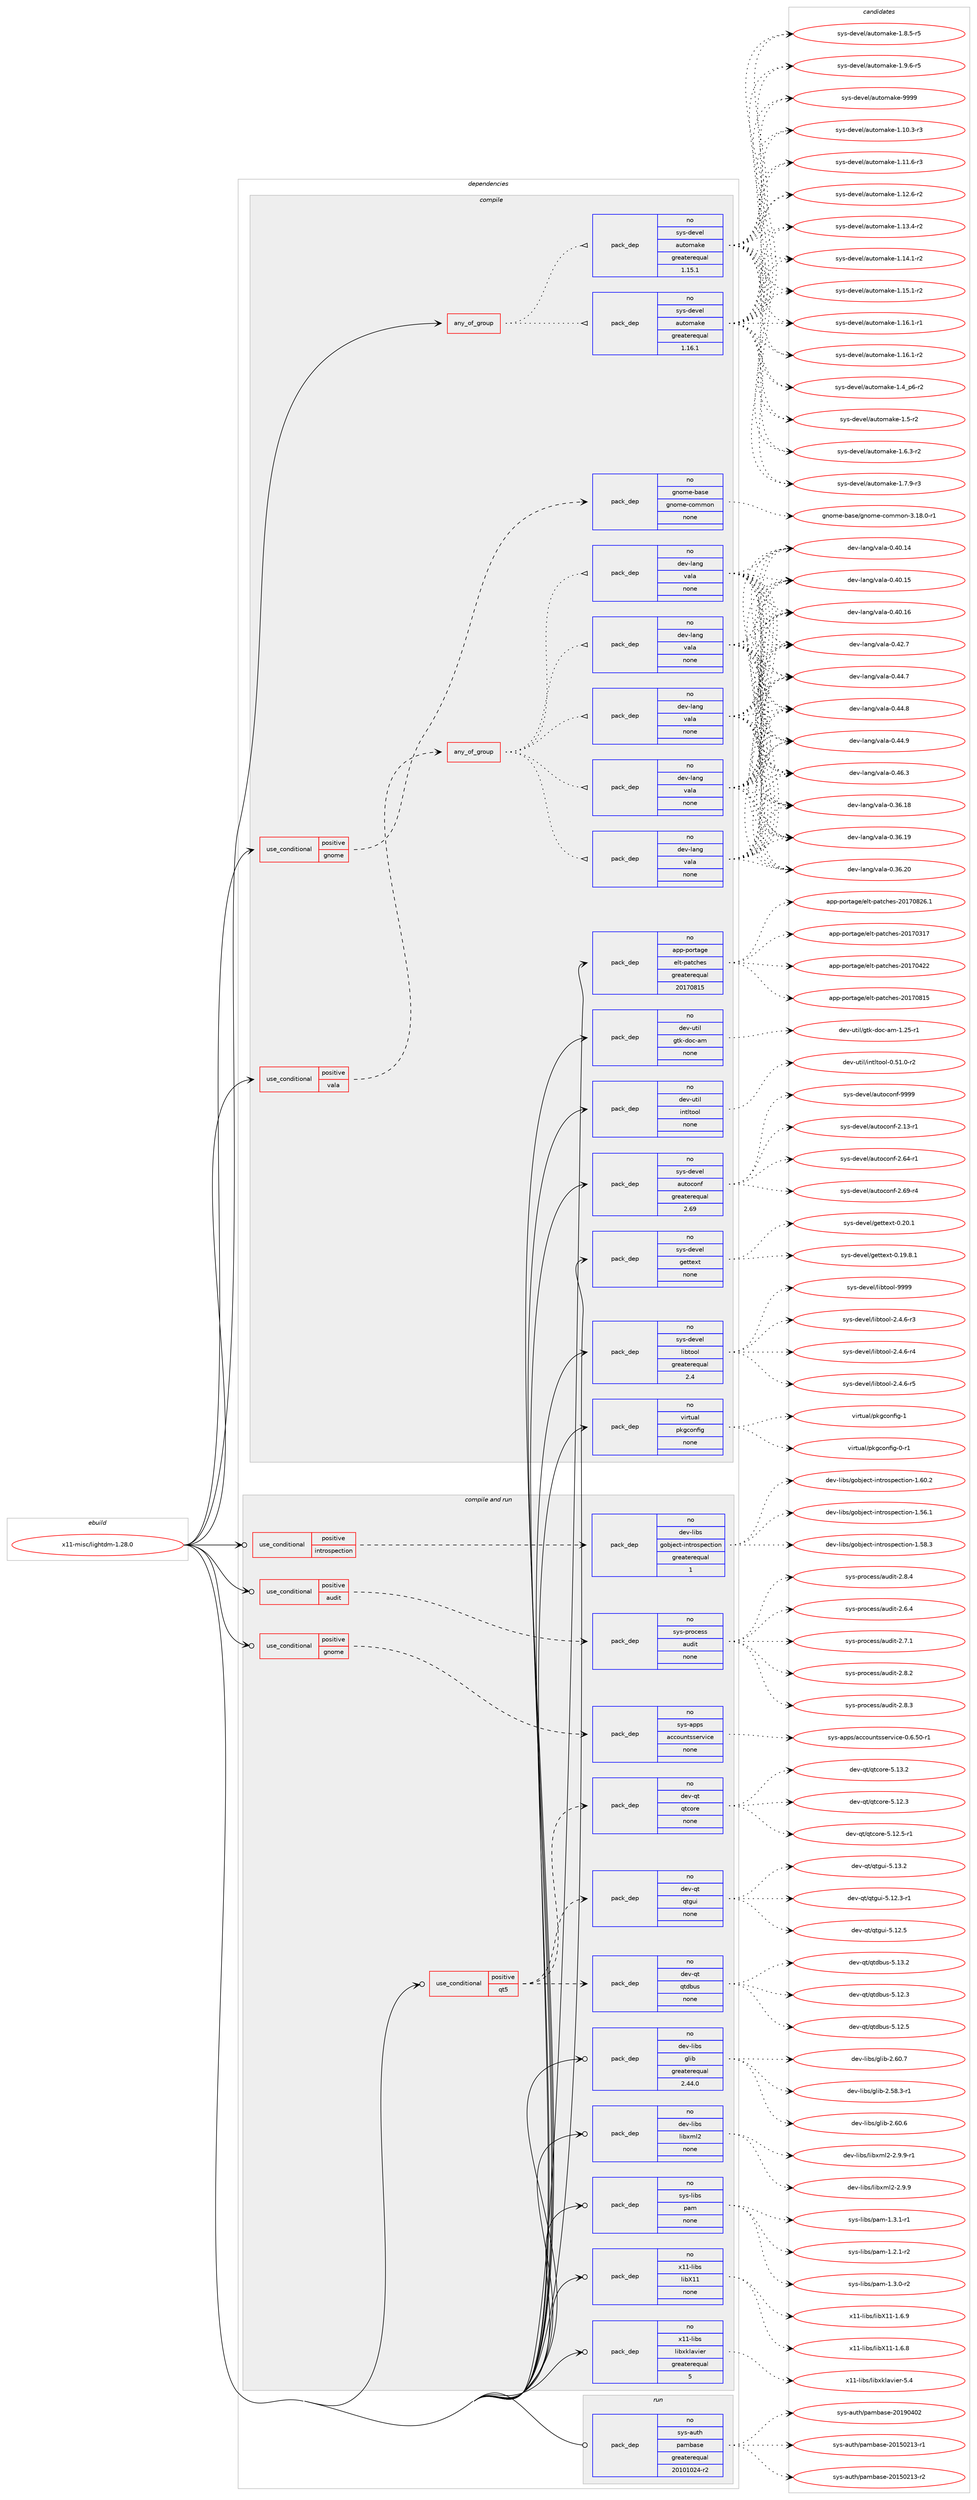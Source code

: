 digraph prolog {

# *************
# Graph options
# *************

newrank=true;
concentrate=true;
compound=true;
graph [rankdir=LR,fontname=Helvetica,fontsize=10,ranksep=1.5];#, ranksep=2.5, nodesep=0.2];
edge  [arrowhead=vee];
node  [fontname=Helvetica,fontsize=10];

# **********
# The ebuild
# **********

subgraph cluster_leftcol {
color=gray;
rank=same;
label=<<i>ebuild</i>>;
id [label="x11-misc/lightdm-1.28.0", color=red, width=4, href="../x11-misc/lightdm-1.28.0.svg"];
}

# ****************
# The dependencies
# ****************

subgraph cluster_midcol {
color=gray;
label=<<i>dependencies</i>>;
subgraph cluster_compile {
fillcolor="#eeeeee";
style=filled;
label=<<i>compile</i>>;
subgraph any16075 {
dependency919334 [label=<<TABLE BORDER="0" CELLBORDER="1" CELLSPACING="0" CELLPADDING="4"><TR><TD CELLPADDING="10">any_of_group</TD></TR></TABLE>>, shape=none, color=red];subgraph pack682876 {
dependency919335 [label=<<TABLE BORDER="0" CELLBORDER="1" CELLSPACING="0" CELLPADDING="4" WIDTH="220"><TR><TD ROWSPAN="6" CELLPADDING="30">pack_dep</TD></TR><TR><TD WIDTH="110">no</TD></TR><TR><TD>sys-devel</TD></TR><TR><TD>automake</TD></TR><TR><TD>greaterequal</TD></TR><TR><TD>1.16.1</TD></TR></TABLE>>, shape=none, color=blue];
}
dependency919334:e -> dependency919335:w [weight=20,style="dotted",arrowhead="oinv"];
subgraph pack682877 {
dependency919336 [label=<<TABLE BORDER="0" CELLBORDER="1" CELLSPACING="0" CELLPADDING="4" WIDTH="220"><TR><TD ROWSPAN="6" CELLPADDING="30">pack_dep</TD></TR><TR><TD WIDTH="110">no</TD></TR><TR><TD>sys-devel</TD></TR><TR><TD>automake</TD></TR><TR><TD>greaterequal</TD></TR><TR><TD>1.15.1</TD></TR></TABLE>>, shape=none, color=blue];
}
dependency919334:e -> dependency919336:w [weight=20,style="dotted",arrowhead="oinv"];
}
id:e -> dependency919334:w [weight=20,style="solid",arrowhead="vee"];
subgraph cond219792 {
dependency919337 [label=<<TABLE BORDER="0" CELLBORDER="1" CELLSPACING="0" CELLPADDING="4"><TR><TD ROWSPAN="3" CELLPADDING="10">use_conditional</TD></TR><TR><TD>positive</TD></TR><TR><TD>gnome</TD></TR></TABLE>>, shape=none, color=red];
subgraph pack682878 {
dependency919338 [label=<<TABLE BORDER="0" CELLBORDER="1" CELLSPACING="0" CELLPADDING="4" WIDTH="220"><TR><TD ROWSPAN="6" CELLPADDING="30">pack_dep</TD></TR><TR><TD WIDTH="110">no</TD></TR><TR><TD>gnome-base</TD></TR><TR><TD>gnome-common</TD></TR><TR><TD>none</TD></TR><TR><TD></TD></TR></TABLE>>, shape=none, color=blue];
}
dependency919337:e -> dependency919338:w [weight=20,style="dashed",arrowhead="vee"];
}
id:e -> dependency919337:w [weight=20,style="solid",arrowhead="vee"];
subgraph cond219793 {
dependency919339 [label=<<TABLE BORDER="0" CELLBORDER="1" CELLSPACING="0" CELLPADDING="4"><TR><TD ROWSPAN="3" CELLPADDING="10">use_conditional</TD></TR><TR><TD>positive</TD></TR><TR><TD>vala</TD></TR></TABLE>>, shape=none, color=red];
subgraph any16076 {
dependency919340 [label=<<TABLE BORDER="0" CELLBORDER="1" CELLSPACING="0" CELLPADDING="4"><TR><TD CELLPADDING="10">any_of_group</TD></TR></TABLE>>, shape=none, color=red];subgraph pack682879 {
dependency919341 [label=<<TABLE BORDER="0" CELLBORDER="1" CELLSPACING="0" CELLPADDING="4" WIDTH="220"><TR><TD ROWSPAN="6" CELLPADDING="30">pack_dep</TD></TR><TR><TD WIDTH="110">no</TD></TR><TR><TD>dev-lang</TD></TR><TR><TD>vala</TD></TR><TR><TD>none</TD></TR><TR><TD></TD></TR></TABLE>>, shape=none, color=blue];
}
dependency919340:e -> dependency919341:w [weight=20,style="dotted",arrowhead="oinv"];
subgraph pack682880 {
dependency919342 [label=<<TABLE BORDER="0" CELLBORDER="1" CELLSPACING="0" CELLPADDING="4" WIDTH="220"><TR><TD ROWSPAN="6" CELLPADDING="30">pack_dep</TD></TR><TR><TD WIDTH="110">no</TD></TR><TR><TD>dev-lang</TD></TR><TR><TD>vala</TD></TR><TR><TD>none</TD></TR><TR><TD></TD></TR></TABLE>>, shape=none, color=blue];
}
dependency919340:e -> dependency919342:w [weight=20,style="dotted",arrowhead="oinv"];
subgraph pack682881 {
dependency919343 [label=<<TABLE BORDER="0" CELLBORDER="1" CELLSPACING="0" CELLPADDING="4" WIDTH="220"><TR><TD ROWSPAN="6" CELLPADDING="30">pack_dep</TD></TR><TR><TD WIDTH="110">no</TD></TR><TR><TD>dev-lang</TD></TR><TR><TD>vala</TD></TR><TR><TD>none</TD></TR><TR><TD></TD></TR></TABLE>>, shape=none, color=blue];
}
dependency919340:e -> dependency919343:w [weight=20,style="dotted",arrowhead="oinv"];
subgraph pack682882 {
dependency919344 [label=<<TABLE BORDER="0" CELLBORDER="1" CELLSPACING="0" CELLPADDING="4" WIDTH="220"><TR><TD ROWSPAN="6" CELLPADDING="30">pack_dep</TD></TR><TR><TD WIDTH="110">no</TD></TR><TR><TD>dev-lang</TD></TR><TR><TD>vala</TD></TR><TR><TD>none</TD></TR><TR><TD></TD></TR></TABLE>>, shape=none, color=blue];
}
dependency919340:e -> dependency919344:w [weight=20,style="dotted",arrowhead="oinv"];
subgraph pack682883 {
dependency919345 [label=<<TABLE BORDER="0" CELLBORDER="1" CELLSPACING="0" CELLPADDING="4" WIDTH="220"><TR><TD ROWSPAN="6" CELLPADDING="30">pack_dep</TD></TR><TR><TD WIDTH="110">no</TD></TR><TR><TD>dev-lang</TD></TR><TR><TD>vala</TD></TR><TR><TD>none</TD></TR><TR><TD></TD></TR></TABLE>>, shape=none, color=blue];
}
dependency919340:e -> dependency919345:w [weight=20,style="dotted",arrowhead="oinv"];
}
dependency919339:e -> dependency919340:w [weight=20,style="dashed",arrowhead="vee"];
}
id:e -> dependency919339:w [weight=20,style="solid",arrowhead="vee"];
subgraph pack682884 {
dependency919346 [label=<<TABLE BORDER="0" CELLBORDER="1" CELLSPACING="0" CELLPADDING="4" WIDTH="220"><TR><TD ROWSPAN="6" CELLPADDING="30">pack_dep</TD></TR><TR><TD WIDTH="110">no</TD></TR><TR><TD>app-portage</TD></TR><TR><TD>elt-patches</TD></TR><TR><TD>greaterequal</TD></TR><TR><TD>20170815</TD></TR></TABLE>>, shape=none, color=blue];
}
id:e -> dependency919346:w [weight=20,style="solid",arrowhead="vee"];
subgraph pack682885 {
dependency919347 [label=<<TABLE BORDER="0" CELLBORDER="1" CELLSPACING="0" CELLPADDING="4" WIDTH="220"><TR><TD ROWSPAN="6" CELLPADDING="30">pack_dep</TD></TR><TR><TD WIDTH="110">no</TD></TR><TR><TD>dev-util</TD></TR><TR><TD>gtk-doc-am</TD></TR><TR><TD>none</TD></TR><TR><TD></TD></TR></TABLE>>, shape=none, color=blue];
}
id:e -> dependency919347:w [weight=20,style="solid",arrowhead="vee"];
subgraph pack682886 {
dependency919348 [label=<<TABLE BORDER="0" CELLBORDER="1" CELLSPACING="0" CELLPADDING="4" WIDTH="220"><TR><TD ROWSPAN="6" CELLPADDING="30">pack_dep</TD></TR><TR><TD WIDTH="110">no</TD></TR><TR><TD>dev-util</TD></TR><TR><TD>intltool</TD></TR><TR><TD>none</TD></TR><TR><TD></TD></TR></TABLE>>, shape=none, color=blue];
}
id:e -> dependency919348:w [weight=20,style="solid",arrowhead="vee"];
subgraph pack682887 {
dependency919349 [label=<<TABLE BORDER="0" CELLBORDER="1" CELLSPACING="0" CELLPADDING="4" WIDTH="220"><TR><TD ROWSPAN="6" CELLPADDING="30">pack_dep</TD></TR><TR><TD WIDTH="110">no</TD></TR><TR><TD>sys-devel</TD></TR><TR><TD>autoconf</TD></TR><TR><TD>greaterequal</TD></TR><TR><TD>2.69</TD></TR></TABLE>>, shape=none, color=blue];
}
id:e -> dependency919349:w [weight=20,style="solid",arrowhead="vee"];
subgraph pack682888 {
dependency919350 [label=<<TABLE BORDER="0" CELLBORDER="1" CELLSPACING="0" CELLPADDING="4" WIDTH="220"><TR><TD ROWSPAN="6" CELLPADDING="30">pack_dep</TD></TR><TR><TD WIDTH="110">no</TD></TR><TR><TD>sys-devel</TD></TR><TR><TD>gettext</TD></TR><TR><TD>none</TD></TR><TR><TD></TD></TR></TABLE>>, shape=none, color=blue];
}
id:e -> dependency919350:w [weight=20,style="solid",arrowhead="vee"];
subgraph pack682889 {
dependency919351 [label=<<TABLE BORDER="0" CELLBORDER="1" CELLSPACING="0" CELLPADDING="4" WIDTH="220"><TR><TD ROWSPAN="6" CELLPADDING="30">pack_dep</TD></TR><TR><TD WIDTH="110">no</TD></TR><TR><TD>sys-devel</TD></TR><TR><TD>libtool</TD></TR><TR><TD>greaterequal</TD></TR><TR><TD>2.4</TD></TR></TABLE>>, shape=none, color=blue];
}
id:e -> dependency919351:w [weight=20,style="solid",arrowhead="vee"];
subgraph pack682890 {
dependency919352 [label=<<TABLE BORDER="0" CELLBORDER="1" CELLSPACING="0" CELLPADDING="4" WIDTH="220"><TR><TD ROWSPAN="6" CELLPADDING="30">pack_dep</TD></TR><TR><TD WIDTH="110">no</TD></TR><TR><TD>virtual</TD></TR><TR><TD>pkgconfig</TD></TR><TR><TD>none</TD></TR><TR><TD></TD></TR></TABLE>>, shape=none, color=blue];
}
id:e -> dependency919352:w [weight=20,style="solid",arrowhead="vee"];
}
subgraph cluster_compileandrun {
fillcolor="#eeeeee";
style=filled;
label=<<i>compile and run</i>>;
subgraph cond219794 {
dependency919353 [label=<<TABLE BORDER="0" CELLBORDER="1" CELLSPACING="0" CELLPADDING="4"><TR><TD ROWSPAN="3" CELLPADDING="10">use_conditional</TD></TR><TR><TD>positive</TD></TR><TR><TD>audit</TD></TR></TABLE>>, shape=none, color=red];
subgraph pack682891 {
dependency919354 [label=<<TABLE BORDER="0" CELLBORDER="1" CELLSPACING="0" CELLPADDING="4" WIDTH="220"><TR><TD ROWSPAN="6" CELLPADDING="30">pack_dep</TD></TR><TR><TD WIDTH="110">no</TD></TR><TR><TD>sys-process</TD></TR><TR><TD>audit</TD></TR><TR><TD>none</TD></TR><TR><TD></TD></TR></TABLE>>, shape=none, color=blue];
}
dependency919353:e -> dependency919354:w [weight=20,style="dashed",arrowhead="vee"];
}
id:e -> dependency919353:w [weight=20,style="solid",arrowhead="odotvee"];
subgraph cond219795 {
dependency919355 [label=<<TABLE BORDER="0" CELLBORDER="1" CELLSPACING="0" CELLPADDING="4"><TR><TD ROWSPAN="3" CELLPADDING="10">use_conditional</TD></TR><TR><TD>positive</TD></TR><TR><TD>gnome</TD></TR></TABLE>>, shape=none, color=red];
subgraph pack682892 {
dependency919356 [label=<<TABLE BORDER="0" CELLBORDER="1" CELLSPACING="0" CELLPADDING="4" WIDTH="220"><TR><TD ROWSPAN="6" CELLPADDING="30">pack_dep</TD></TR><TR><TD WIDTH="110">no</TD></TR><TR><TD>sys-apps</TD></TR><TR><TD>accountsservice</TD></TR><TR><TD>none</TD></TR><TR><TD></TD></TR></TABLE>>, shape=none, color=blue];
}
dependency919355:e -> dependency919356:w [weight=20,style="dashed",arrowhead="vee"];
}
id:e -> dependency919355:w [weight=20,style="solid",arrowhead="odotvee"];
subgraph cond219796 {
dependency919357 [label=<<TABLE BORDER="0" CELLBORDER="1" CELLSPACING="0" CELLPADDING="4"><TR><TD ROWSPAN="3" CELLPADDING="10">use_conditional</TD></TR><TR><TD>positive</TD></TR><TR><TD>introspection</TD></TR></TABLE>>, shape=none, color=red];
subgraph pack682893 {
dependency919358 [label=<<TABLE BORDER="0" CELLBORDER="1" CELLSPACING="0" CELLPADDING="4" WIDTH="220"><TR><TD ROWSPAN="6" CELLPADDING="30">pack_dep</TD></TR><TR><TD WIDTH="110">no</TD></TR><TR><TD>dev-libs</TD></TR><TR><TD>gobject-introspection</TD></TR><TR><TD>greaterequal</TD></TR><TR><TD>1</TD></TR></TABLE>>, shape=none, color=blue];
}
dependency919357:e -> dependency919358:w [weight=20,style="dashed",arrowhead="vee"];
}
id:e -> dependency919357:w [weight=20,style="solid",arrowhead="odotvee"];
subgraph cond219797 {
dependency919359 [label=<<TABLE BORDER="0" CELLBORDER="1" CELLSPACING="0" CELLPADDING="4"><TR><TD ROWSPAN="3" CELLPADDING="10">use_conditional</TD></TR><TR><TD>positive</TD></TR><TR><TD>qt5</TD></TR></TABLE>>, shape=none, color=red];
subgraph pack682894 {
dependency919360 [label=<<TABLE BORDER="0" CELLBORDER="1" CELLSPACING="0" CELLPADDING="4" WIDTH="220"><TR><TD ROWSPAN="6" CELLPADDING="30">pack_dep</TD></TR><TR><TD WIDTH="110">no</TD></TR><TR><TD>dev-qt</TD></TR><TR><TD>qtcore</TD></TR><TR><TD>none</TD></TR><TR><TD></TD></TR></TABLE>>, shape=none, color=blue];
}
dependency919359:e -> dependency919360:w [weight=20,style="dashed",arrowhead="vee"];
subgraph pack682895 {
dependency919361 [label=<<TABLE BORDER="0" CELLBORDER="1" CELLSPACING="0" CELLPADDING="4" WIDTH="220"><TR><TD ROWSPAN="6" CELLPADDING="30">pack_dep</TD></TR><TR><TD WIDTH="110">no</TD></TR><TR><TD>dev-qt</TD></TR><TR><TD>qtdbus</TD></TR><TR><TD>none</TD></TR><TR><TD></TD></TR></TABLE>>, shape=none, color=blue];
}
dependency919359:e -> dependency919361:w [weight=20,style="dashed",arrowhead="vee"];
subgraph pack682896 {
dependency919362 [label=<<TABLE BORDER="0" CELLBORDER="1" CELLSPACING="0" CELLPADDING="4" WIDTH="220"><TR><TD ROWSPAN="6" CELLPADDING="30">pack_dep</TD></TR><TR><TD WIDTH="110">no</TD></TR><TR><TD>dev-qt</TD></TR><TR><TD>qtgui</TD></TR><TR><TD>none</TD></TR><TR><TD></TD></TR></TABLE>>, shape=none, color=blue];
}
dependency919359:e -> dependency919362:w [weight=20,style="dashed",arrowhead="vee"];
}
id:e -> dependency919359:w [weight=20,style="solid",arrowhead="odotvee"];
subgraph pack682897 {
dependency919363 [label=<<TABLE BORDER="0" CELLBORDER="1" CELLSPACING="0" CELLPADDING="4" WIDTH="220"><TR><TD ROWSPAN="6" CELLPADDING="30">pack_dep</TD></TR><TR><TD WIDTH="110">no</TD></TR><TR><TD>dev-libs</TD></TR><TR><TD>glib</TD></TR><TR><TD>greaterequal</TD></TR><TR><TD>2.44.0</TD></TR></TABLE>>, shape=none, color=blue];
}
id:e -> dependency919363:w [weight=20,style="solid",arrowhead="odotvee"];
subgraph pack682898 {
dependency919364 [label=<<TABLE BORDER="0" CELLBORDER="1" CELLSPACING="0" CELLPADDING="4" WIDTH="220"><TR><TD ROWSPAN="6" CELLPADDING="30">pack_dep</TD></TR><TR><TD WIDTH="110">no</TD></TR><TR><TD>dev-libs</TD></TR><TR><TD>libxml2</TD></TR><TR><TD>none</TD></TR><TR><TD></TD></TR></TABLE>>, shape=none, color=blue];
}
id:e -> dependency919364:w [weight=20,style="solid",arrowhead="odotvee"];
subgraph pack682899 {
dependency919365 [label=<<TABLE BORDER="0" CELLBORDER="1" CELLSPACING="0" CELLPADDING="4" WIDTH="220"><TR><TD ROWSPAN="6" CELLPADDING="30">pack_dep</TD></TR><TR><TD WIDTH="110">no</TD></TR><TR><TD>sys-libs</TD></TR><TR><TD>pam</TD></TR><TR><TD>none</TD></TR><TR><TD></TD></TR></TABLE>>, shape=none, color=blue];
}
id:e -> dependency919365:w [weight=20,style="solid",arrowhead="odotvee"];
subgraph pack682900 {
dependency919366 [label=<<TABLE BORDER="0" CELLBORDER="1" CELLSPACING="0" CELLPADDING="4" WIDTH="220"><TR><TD ROWSPAN="6" CELLPADDING="30">pack_dep</TD></TR><TR><TD WIDTH="110">no</TD></TR><TR><TD>x11-libs</TD></TR><TR><TD>libX11</TD></TR><TR><TD>none</TD></TR><TR><TD></TD></TR></TABLE>>, shape=none, color=blue];
}
id:e -> dependency919366:w [weight=20,style="solid",arrowhead="odotvee"];
subgraph pack682901 {
dependency919367 [label=<<TABLE BORDER="0" CELLBORDER="1" CELLSPACING="0" CELLPADDING="4" WIDTH="220"><TR><TD ROWSPAN="6" CELLPADDING="30">pack_dep</TD></TR><TR><TD WIDTH="110">no</TD></TR><TR><TD>x11-libs</TD></TR><TR><TD>libxklavier</TD></TR><TR><TD>greaterequal</TD></TR><TR><TD>5</TD></TR></TABLE>>, shape=none, color=blue];
}
id:e -> dependency919367:w [weight=20,style="solid",arrowhead="odotvee"];
}
subgraph cluster_run {
fillcolor="#eeeeee";
style=filled;
label=<<i>run</i>>;
subgraph pack682902 {
dependency919368 [label=<<TABLE BORDER="0" CELLBORDER="1" CELLSPACING="0" CELLPADDING="4" WIDTH="220"><TR><TD ROWSPAN="6" CELLPADDING="30">pack_dep</TD></TR><TR><TD WIDTH="110">no</TD></TR><TR><TD>sys-auth</TD></TR><TR><TD>pambase</TD></TR><TR><TD>greaterequal</TD></TR><TR><TD>20101024-r2</TD></TR></TABLE>>, shape=none, color=blue];
}
id:e -> dependency919368:w [weight=20,style="solid",arrowhead="odot"];
}
}

# **************
# The candidates
# **************

subgraph cluster_choices {
rank=same;
color=gray;
label=<<i>candidates</i>>;

subgraph choice682876 {
color=black;
nodesep=1;
choice11512111545100101118101108479711711611110997107101454946494846514511451 [label="sys-devel/automake-1.10.3-r3", color=red, width=4,href="../sys-devel/automake-1.10.3-r3.svg"];
choice11512111545100101118101108479711711611110997107101454946494946544511451 [label="sys-devel/automake-1.11.6-r3", color=red, width=4,href="../sys-devel/automake-1.11.6-r3.svg"];
choice11512111545100101118101108479711711611110997107101454946495046544511450 [label="sys-devel/automake-1.12.6-r2", color=red, width=4,href="../sys-devel/automake-1.12.6-r2.svg"];
choice11512111545100101118101108479711711611110997107101454946495146524511450 [label="sys-devel/automake-1.13.4-r2", color=red, width=4,href="../sys-devel/automake-1.13.4-r2.svg"];
choice11512111545100101118101108479711711611110997107101454946495246494511450 [label="sys-devel/automake-1.14.1-r2", color=red, width=4,href="../sys-devel/automake-1.14.1-r2.svg"];
choice11512111545100101118101108479711711611110997107101454946495346494511450 [label="sys-devel/automake-1.15.1-r2", color=red, width=4,href="../sys-devel/automake-1.15.1-r2.svg"];
choice11512111545100101118101108479711711611110997107101454946495446494511449 [label="sys-devel/automake-1.16.1-r1", color=red, width=4,href="../sys-devel/automake-1.16.1-r1.svg"];
choice11512111545100101118101108479711711611110997107101454946495446494511450 [label="sys-devel/automake-1.16.1-r2", color=red, width=4,href="../sys-devel/automake-1.16.1-r2.svg"];
choice115121115451001011181011084797117116111109971071014549465295112544511450 [label="sys-devel/automake-1.4_p6-r2", color=red, width=4,href="../sys-devel/automake-1.4_p6-r2.svg"];
choice11512111545100101118101108479711711611110997107101454946534511450 [label="sys-devel/automake-1.5-r2", color=red, width=4,href="../sys-devel/automake-1.5-r2.svg"];
choice115121115451001011181011084797117116111109971071014549465446514511450 [label="sys-devel/automake-1.6.3-r2", color=red, width=4,href="../sys-devel/automake-1.6.3-r2.svg"];
choice115121115451001011181011084797117116111109971071014549465546574511451 [label="sys-devel/automake-1.7.9-r3", color=red, width=4,href="../sys-devel/automake-1.7.9-r3.svg"];
choice115121115451001011181011084797117116111109971071014549465646534511453 [label="sys-devel/automake-1.8.5-r5", color=red, width=4,href="../sys-devel/automake-1.8.5-r5.svg"];
choice115121115451001011181011084797117116111109971071014549465746544511453 [label="sys-devel/automake-1.9.6-r5", color=red, width=4,href="../sys-devel/automake-1.9.6-r5.svg"];
choice115121115451001011181011084797117116111109971071014557575757 [label="sys-devel/automake-9999", color=red, width=4,href="../sys-devel/automake-9999.svg"];
dependency919335:e -> choice11512111545100101118101108479711711611110997107101454946494846514511451:w [style=dotted,weight="100"];
dependency919335:e -> choice11512111545100101118101108479711711611110997107101454946494946544511451:w [style=dotted,weight="100"];
dependency919335:e -> choice11512111545100101118101108479711711611110997107101454946495046544511450:w [style=dotted,weight="100"];
dependency919335:e -> choice11512111545100101118101108479711711611110997107101454946495146524511450:w [style=dotted,weight="100"];
dependency919335:e -> choice11512111545100101118101108479711711611110997107101454946495246494511450:w [style=dotted,weight="100"];
dependency919335:e -> choice11512111545100101118101108479711711611110997107101454946495346494511450:w [style=dotted,weight="100"];
dependency919335:e -> choice11512111545100101118101108479711711611110997107101454946495446494511449:w [style=dotted,weight="100"];
dependency919335:e -> choice11512111545100101118101108479711711611110997107101454946495446494511450:w [style=dotted,weight="100"];
dependency919335:e -> choice115121115451001011181011084797117116111109971071014549465295112544511450:w [style=dotted,weight="100"];
dependency919335:e -> choice11512111545100101118101108479711711611110997107101454946534511450:w [style=dotted,weight="100"];
dependency919335:e -> choice115121115451001011181011084797117116111109971071014549465446514511450:w [style=dotted,weight="100"];
dependency919335:e -> choice115121115451001011181011084797117116111109971071014549465546574511451:w [style=dotted,weight="100"];
dependency919335:e -> choice115121115451001011181011084797117116111109971071014549465646534511453:w [style=dotted,weight="100"];
dependency919335:e -> choice115121115451001011181011084797117116111109971071014549465746544511453:w [style=dotted,weight="100"];
dependency919335:e -> choice115121115451001011181011084797117116111109971071014557575757:w [style=dotted,weight="100"];
}
subgraph choice682877 {
color=black;
nodesep=1;
choice11512111545100101118101108479711711611110997107101454946494846514511451 [label="sys-devel/automake-1.10.3-r3", color=red, width=4,href="../sys-devel/automake-1.10.3-r3.svg"];
choice11512111545100101118101108479711711611110997107101454946494946544511451 [label="sys-devel/automake-1.11.6-r3", color=red, width=4,href="../sys-devel/automake-1.11.6-r3.svg"];
choice11512111545100101118101108479711711611110997107101454946495046544511450 [label="sys-devel/automake-1.12.6-r2", color=red, width=4,href="../sys-devel/automake-1.12.6-r2.svg"];
choice11512111545100101118101108479711711611110997107101454946495146524511450 [label="sys-devel/automake-1.13.4-r2", color=red, width=4,href="../sys-devel/automake-1.13.4-r2.svg"];
choice11512111545100101118101108479711711611110997107101454946495246494511450 [label="sys-devel/automake-1.14.1-r2", color=red, width=4,href="../sys-devel/automake-1.14.1-r2.svg"];
choice11512111545100101118101108479711711611110997107101454946495346494511450 [label="sys-devel/automake-1.15.1-r2", color=red, width=4,href="../sys-devel/automake-1.15.1-r2.svg"];
choice11512111545100101118101108479711711611110997107101454946495446494511449 [label="sys-devel/automake-1.16.1-r1", color=red, width=4,href="../sys-devel/automake-1.16.1-r1.svg"];
choice11512111545100101118101108479711711611110997107101454946495446494511450 [label="sys-devel/automake-1.16.1-r2", color=red, width=4,href="../sys-devel/automake-1.16.1-r2.svg"];
choice115121115451001011181011084797117116111109971071014549465295112544511450 [label="sys-devel/automake-1.4_p6-r2", color=red, width=4,href="../sys-devel/automake-1.4_p6-r2.svg"];
choice11512111545100101118101108479711711611110997107101454946534511450 [label="sys-devel/automake-1.5-r2", color=red, width=4,href="../sys-devel/automake-1.5-r2.svg"];
choice115121115451001011181011084797117116111109971071014549465446514511450 [label="sys-devel/automake-1.6.3-r2", color=red, width=4,href="../sys-devel/automake-1.6.3-r2.svg"];
choice115121115451001011181011084797117116111109971071014549465546574511451 [label="sys-devel/automake-1.7.9-r3", color=red, width=4,href="../sys-devel/automake-1.7.9-r3.svg"];
choice115121115451001011181011084797117116111109971071014549465646534511453 [label="sys-devel/automake-1.8.5-r5", color=red, width=4,href="../sys-devel/automake-1.8.5-r5.svg"];
choice115121115451001011181011084797117116111109971071014549465746544511453 [label="sys-devel/automake-1.9.6-r5", color=red, width=4,href="../sys-devel/automake-1.9.6-r5.svg"];
choice115121115451001011181011084797117116111109971071014557575757 [label="sys-devel/automake-9999", color=red, width=4,href="../sys-devel/automake-9999.svg"];
dependency919336:e -> choice11512111545100101118101108479711711611110997107101454946494846514511451:w [style=dotted,weight="100"];
dependency919336:e -> choice11512111545100101118101108479711711611110997107101454946494946544511451:w [style=dotted,weight="100"];
dependency919336:e -> choice11512111545100101118101108479711711611110997107101454946495046544511450:w [style=dotted,weight="100"];
dependency919336:e -> choice11512111545100101118101108479711711611110997107101454946495146524511450:w [style=dotted,weight="100"];
dependency919336:e -> choice11512111545100101118101108479711711611110997107101454946495246494511450:w [style=dotted,weight="100"];
dependency919336:e -> choice11512111545100101118101108479711711611110997107101454946495346494511450:w [style=dotted,weight="100"];
dependency919336:e -> choice11512111545100101118101108479711711611110997107101454946495446494511449:w [style=dotted,weight="100"];
dependency919336:e -> choice11512111545100101118101108479711711611110997107101454946495446494511450:w [style=dotted,weight="100"];
dependency919336:e -> choice115121115451001011181011084797117116111109971071014549465295112544511450:w [style=dotted,weight="100"];
dependency919336:e -> choice11512111545100101118101108479711711611110997107101454946534511450:w [style=dotted,weight="100"];
dependency919336:e -> choice115121115451001011181011084797117116111109971071014549465446514511450:w [style=dotted,weight="100"];
dependency919336:e -> choice115121115451001011181011084797117116111109971071014549465546574511451:w [style=dotted,weight="100"];
dependency919336:e -> choice115121115451001011181011084797117116111109971071014549465646534511453:w [style=dotted,weight="100"];
dependency919336:e -> choice115121115451001011181011084797117116111109971071014549465746544511453:w [style=dotted,weight="100"];
dependency919336:e -> choice115121115451001011181011084797117116111109971071014557575757:w [style=dotted,weight="100"];
}
subgraph choice682878 {
color=black;
nodesep=1;
choice103110111109101459897115101471031101111091014599111109109111110455146495646484511449 [label="gnome-base/gnome-common-3.18.0-r1", color=red, width=4,href="../gnome-base/gnome-common-3.18.0-r1.svg"];
dependency919338:e -> choice103110111109101459897115101471031101111091014599111109109111110455146495646484511449:w [style=dotted,weight="100"];
}
subgraph choice682879 {
color=black;
nodesep=1;
choice10010111845108971101034711897108974548465154464956 [label="dev-lang/vala-0.36.18", color=red, width=4,href="../dev-lang/vala-0.36.18.svg"];
choice10010111845108971101034711897108974548465154464957 [label="dev-lang/vala-0.36.19", color=red, width=4,href="../dev-lang/vala-0.36.19.svg"];
choice10010111845108971101034711897108974548465154465048 [label="dev-lang/vala-0.36.20", color=red, width=4,href="../dev-lang/vala-0.36.20.svg"];
choice10010111845108971101034711897108974548465248464952 [label="dev-lang/vala-0.40.14", color=red, width=4,href="../dev-lang/vala-0.40.14.svg"];
choice10010111845108971101034711897108974548465248464953 [label="dev-lang/vala-0.40.15", color=red, width=4,href="../dev-lang/vala-0.40.15.svg"];
choice10010111845108971101034711897108974548465248464954 [label="dev-lang/vala-0.40.16", color=red, width=4,href="../dev-lang/vala-0.40.16.svg"];
choice100101118451089711010347118971089745484652504655 [label="dev-lang/vala-0.42.7", color=red, width=4,href="../dev-lang/vala-0.42.7.svg"];
choice100101118451089711010347118971089745484652524655 [label="dev-lang/vala-0.44.7", color=red, width=4,href="../dev-lang/vala-0.44.7.svg"];
choice100101118451089711010347118971089745484652524656 [label="dev-lang/vala-0.44.8", color=red, width=4,href="../dev-lang/vala-0.44.8.svg"];
choice100101118451089711010347118971089745484652524657 [label="dev-lang/vala-0.44.9", color=red, width=4,href="../dev-lang/vala-0.44.9.svg"];
choice100101118451089711010347118971089745484652544651 [label="dev-lang/vala-0.46.3", color=red, width=4,href="../dev-lang/vala-0.46.3.svg"];
dependency919341:e -> choice10010111845108971101034711897108974548465154464956:w [style=dotted,weight="100"];
dependency919341:e -> choice10010111845108971101034711897108974548465154464957:w [style=dotted,weight="100"];
dependency919341:e -> choice10010111845108971101034711897108974548465154465048:w [style=dotted,weight="100"];
dependency919341:e -> choice10010111845108971101034711897108974548465248464952:w [style=dotted,weight="100"];
dependency919341:e -> choice10010111845108971101034711897108974548465248464953:w [style=dotted,weight="100"];
dependency919341:e -> choice10010111845108971101034711897108974548465248464954:w [style=dotted,weight="100"];
dependency919341:e -> choice100101118451089711010347118971089745484652504655:w [style=dotted,weight="100"];
dependency919341:e -> choice100101118451089711010347118971089745484652524655:w [style=dotted,weight="100"];
dependency919341:e -> choice100101118451089711010347118971089745484652524656:w [style=dotted,weight="100"];
dependency919341:e -> choice100101118451089711010347118971089745484652524657:w [style=dotted,weight="100"];
dependency919341:e -> choice100101118451089711010347118971089745484652544651:w [style=dotted,weight="100"];
}
subgraph choice682880 {
color=black;
nodesep=1;
choice10010111845108971101034711897108974548465154464956 [label="dev-lang/vala-0.36.18", color=red, width=4,href="../dev-lang/vala-0.36.18.svg"];
choice10010111845108971101034711897108974548465154464957 [label="dev-lang/vala-0.36.19", color=red, width=4,href="../dev-lang/vala-0.36.19.svg"];
choice10010111845108971101034711897108974548465154465048 [label="dev-lang/vala-0.36.20", color=red, width=4,href="../dev-lang/vala-0.36.20.svg"];
choice10010111845108971101034711897108974548465248464952 [label="dev-lang/vala-0.40.14", color=red, width=4,href="../dev-lang/vala-0.40.14.svg"];
choice10010111845108971101034711897108974548465248464953 [label="dev-lang/vala-0.40.15", color=red, width=4,href="../dev-lang/vala-0.40.15.svg"];
choice10010111845108971101034711897108974548465248464954 [label="dev-lang/vala-0.40.16", color=red, width=4,href="../dev-lang/vala-0.40.16.svg"];
choice100101118451089711010347118971089745484652504655 [label="dev-lang/vala-0.42.7", color=red, width=4,href="../dev-lang/vala-0.42.7.svg"];
choice100101118451089711010347118971089745484652524655 [label="dev-lang/vala-0.44.7", color=red, width=4,href="../dev-lang/vala-0.44.7.svg"];
choice100101118451089711010347118971089745484652524656 [label="dev-lang/vala-0.44.8", color=red, width=4,href="../dev-lang/vala-0.44.8.svg"];
choice100101118451089711010347118971089745484652524657 [label="dev-lang/vala-0.44.9", color=red, width=4,href="../dev-lang/vala-0.44.9.svg"];
choice100101118451089711010347118971089745484652544651 [label="dev-lang/vala-0.46.3", color=red, width=4,href="../dev-lang/vala-0.46.3.svg"];
dependency919342:e -> choice10010111845108971101034711897108974548465154464956:w [style=dotted,weight="100"];
dependency919342:e -> choice10010111845108971101034711897108974548465154464957:w [style=dotted,weight="100"];
dependency919342:e -> choice10010111845108971101034711897108974548465154465048:w [style=dotted,weight="100"];
dependency919342:e -> choice10010111845108971101034711897108974548465248464952:w [style=dotted,weight="100"];
dependency919342:e -> choice10010111845108971101034711897108974548465248464953:w [style=dotted,weight="100"];
dependency919342:e -> choice10010111845108971101034711897108974548465248464954:w [style=dotted,weight="100"];
dependency919342:e -> choice100101118451089711010347118971089745484652504655:w [style=dotted,weight="100"];
dependency919342:e -> choice100101118451089711010347118971089745484652524655:w [style=dotted,weight="100"];
dependency919342:e -> choice100101118451089711010347118971089745484652524656:w [style=dotted,weight="100"];
dependency919342:e -> choice100101118451089711010347118971089745484652524657:w [style=dotted,weight="100"];
dependency919342:e -> choice100101118451089711010347118971089745484652544651:w [style=dotted,weight="100"];
}
subgraph choice682881 {
color=black;
nodesep=1;
choice10010111845108971101034711897108974548465154464956 [label="dev-lang/vala-0.36.18", color=red, width=4,href="../dev-lang/vala-0.36.18.svg"];
choice10010111845108971101034711897108974548465154464957 [label="dev-lang/vala-0.36.19", color=red, width=4,href="../dev-lang/vala-0.36.19.svg"];
choice10010111845108971101034711897108974548465154465048 [label="dev-lang/vala-0.36.20", color=red, width=4,href="../dev-lang/vala-0.36.20.svg"];
choice10010111845108971101034711897108974548465248464952 [label="dev-lang/vala-0.40.14", color=red, width=4,href="../dev-lang/vala-0.40.14.svg"];
choice10010111845108971101034711897108974548465248464953 [label="dev-lang/vala-0.40.15", color=red, width=4,href="../dev-lang/vala-0.40.15.svg"];
choice10010111845108971101034711897108974548465248464954 [label="dev-lang/vala-0.40.16", color=red, width=4,href="../dev-lang/vala-0.40.16.svg"];
choice100101118451089711010347118971089745484652504655 [label="dev-lang/vala-0.42.7", color=red, width=4,href="../dev-lang/vala-0.42.7.svg"];
choice100101118451089711010347118971089745484652524655 [label="dev-lang/vala-0.44.7", color=red, width=4,href="../dev-lang/vala-0.44.7.svg"];
choice100101118451089711010347118971089745484652524656 [label="dev-lang/vala-0.44.8", color=red, width=4,href="../dev-lang/vala-0.44.8.svg"];
choice100101118451089711010347118971089745484652524657 [label="dev-lang/vala-0.44.9", color=red, width=4,href="../dev-lang/vala-0.44.9.svg"];
choice100101118451089711010347118971089745484652544651 [label="dev-lang/vala-0.46.3", color=red, width=4,href="../dev-lang/vala-0.46.3.svg"];
dependency919343:e -> choice10010111845108971101034711897108974548465154464956:w [style=dotted,weight="100"];
dependency919343:e -> choice10010111845108971101034711897108974548465154464957:w [style=dotted,weight="100"];
dependency919343:e -> choice10010111845108971101034711897108974548465154465048:w [style=dotted,weight="100"];
dependency919343:e -> choice10010111845108971101034711897108974548465248464952:w [style=dotted,weight="100"];
dependency919343:e -> choice10010111845108971101034711897108974548465248464953:w [style=dotted,weight="100"];
dependency919343:e -> choice10010111845108971101034711897108974548465248464954:w [style=dotted,weight="100"];
dependency919343:e -> choice100101118451089711010347118971089745484652504655:w [style=dotted,weight="100"];
dependency919343:e -> choice100101118451089711010347118971089745484652524655:w [style=dotted,weight="100"];
dependency919343:e -> choice100101118451089711010347118971089745484652524656:w [style=dotted,weight="100"];
dependency919343:e -> choice100101118451089711010347118971089745484652524657:w [style=dotted,weight="100"];
dependency919343:e -> choice100101118451089711010347118971089745484652544651:w [style=dotted,weight="100"];
}
subgraph choice682882 {
color=black;
nodesep=1;
choice10010111845108971101034711897108974548465154464956 [label="dev-lang/vala-0.36.18", color=red, width=4,href="../dev-lang/vala-0.36.18.svg"];
choice10010111845108971101034711897108974548465154464957 [label="dev-lang/vala-0.36.19", color=red, width=4,href="../dev-lang/vala-0.36.19.svg"];
choice10010111845108971101034711897108974548465154465048 [label="dev-lang/vala-0.36.20", color=red, width=4,href="../dev-lang/vala-0.36.20.svg"];
choice10010111845108971101034711897108974548465248464952 [label="dev-lang/vala-0.40.14", color=red, width=4,href="../dev-lang/vala-0.40.14.svg"];
choice10010111845108971101034711897108974548465248464953 [label="dev-lang/vala-0.40.15", color=red, width=4,href="../dev-lang/vala-0.40.15.svg"];
choice10010111845108971101034711897108974548465248464954 [label="dev-lang/vala-0.40.16", color=red, width=4,href="../dev-lang/vala-0.40.16.svg"];
choice100101118451089711010347118971089745484652504655 [label="dev-lang/vala-0.42.7", color=red, width=4,href="../dev-lang/vala-0.42.7.svg"];
choice100101118451089711010347118971089745484652524655 [label="dev-lang/vala-0.44.7", color=red, width=4,href="../dev-lang/vala-0.44.7.svg"];
choice100101118451089711010347118971089745484652524656 [label="dev-lang/vala-0.44.8", color=red, width=4,href="../dev-lang/vala-0.44.8.svg"];
choice100101118451089711010347118971089745484652524657 [label="dev-lang/vala-0.44.9", color=red, width=4,href="../dev-lang/vala-0.44.9.svg"];
choice100101118451089711010347118971089745484652544651 [label="dev-lang/vala-0.46.3", color=red, width=4,href="../dev-lang/vala-0.46.3.svg"];
dependency919344:e -> choice10010111845108971101034711897108974548465154464956:w [style=dotted,weight="100"];
dependency919344:e -> choice10010111845108971101034711897108974548465154464957:w [style=dotted,weight="100"];
dependency919344:e -> choice10010111845108971101034711897108974548465154465048:w [style=dotted,weight="100"];
dependency919344:e -> choice10010111845108971101034711897108974548465248464952:w [style=dotted,weight="100"];
dependency919344:e -> choice10010111845108971101034711897108974548465248464953:w [style=dotted,weight="100"];
dependency919344:e -> choice10010111845108971101034711897108974548465248464954:w [style=dotted,weight="100"];
dependency919344:e -> choice100101118451089711010347118971089745484652504655:w [style=dotted,weight="100"];
dependency919344:e -> choice100101118451089711010347118971089745484652524655:w [style=dotted,weight="100"];
dependency919344:e -> choice100101118451089711010347118971089745484652524656:w [style=dotted,weight="100"];
dependency919344:e -> choice100101118451089711010347118971089745484652524657:w [style=dotted,weight="100"];
dependency919344:e -> choice100101118451089711010347118971089745484652544651:w [style=dotted,weight="100"];
}
subgraph choice682883 {
color=black;
nodesep=1;
choice10010111845108971101034711897108974548465154464956 [label="dev-lang/vala-0.36.18", color=red, width=4,href="../dev-lang/vala-0.36.18.svg"];
choice10010111845108971101034711897108974548465154464957 [label="dev-lang/vala-0.36.19", color=red, width=4,href="../dev-lang/vala-0.36.19.svg"];
choice10010111845108971101034711897108974548465154465048 [label="dev-lang/vala-0.36.20", color=red, width=4,href="../dev-lang/vala-0.36.20.svg"];
choice10010111845108971101034711897108974548465248464952 [label="dev-lang/vala-0.40.14", color=red, width=4,href="../dev-lang/vala-0.40.14.svg"];
choice10010111845108971101034711897108974548465248464953 [label="dev-lang/vala-0.40.15", color=red, width=4,href="../dev-lang/vala-0.40.15.svg"];
choice10010111845108971101034711897108974548465248464954 [label="dev-lang/vala-0.40.16", color=red, width=4,href="../dev-lang/vala-0.40.16.svg"];
choice100101118451089711010347118971089745484652504655 [label="dev-lang/vala-0.42.7", color=red, width=4,href="../dev-lang/vala-0.42.7.svg"];
choice100101118451089711010347118971089745484652524655 [label="dev-lang/vala-0.44.7", color=red, width=4,href="../dev-lang/vala-0.44.7.svg"];
choice100101118451089711010347118971089745484652524656 [label="dev-lang/vala-0.44.8", color=red, width=4,href="../dev-lang/vala-0.44.8.svg"];
choice100101118451089711010347118971089745484652524657 [label="dev-lang/vala-0.44.9", color=red, width=4,href="../dev-lang/vala-0.44.9.svg"];
choice100101118451089711010347118971089745484652544651 [label="dev-lang/vala-0.46.3", color=red, width=4,href="../dev-lang/vala-0.46.3.svg"];
dependency919345:e -> choice10010111845108971101034711897108974548465154464956:w [style=dotted,weight="100"];
dependency919345:e -> choice10010111845108971101034711897108974548465154464957:w [style=dotted,weight="100"];
dependency919345:e -> choice10010111845108971101034711897108974548465154465048:w [style=dotted,weight="100"];
dependency919345:e -> choice10010111845108971101034711897108974548465248464952:w [style=dotted,weight="100"];
dependency919345:e -> choice10010111845108971101034711897108974548465248464953:w [style=dotted,weight="100"];
dependency919345:e -> choice10010111845108971101034711897108974548465248464954:w [style=dotted,weight="100"];
dependency919345:e -> choice100101118451089711010347118971089745484652504655:w [style=dotted,weight="100"];
dependency919345:e -> choice100101118451089711010347118971089745484652524655:w [style=dotted,weight="100"];
dependency919345:e -> choice100101118451089711010347118971089745484652524656:w [style=dotted,weight="100"];
dependency919345:e -> choice100101118451089711010347118971089745484652524657:w [style=dotted,weight="100"];
dependency919345:e -> choice100101118451089711010347118971089745484652544651:w [style=dotted,weight="100"];
}
subgraph choice682884 {
color=black;
nodesep=1;
choice97112112451121111141169710310147101108116451129711699104101115455048495548514955 [label="app-portage/elt-patches-20170317", color=red, width=4,href="../app-portage/elt-patches-20170317.svg"];
choice97112112451121111141169710310147101108116451129711699104101115455048495548525050 [label="app-portage/elt-patches-20170422", color=red, width=4,href="../app-portage/elt-patches-20170422.svg"];
choice97112112451121111141169710310147101108116451129711699104101115455048495548564953 [label="app-portage/elt-patches-20170815", color=red, width=4,href="../app-portage/elt-patches-20170815.svg"];
choice971121124511211111411697103101471011081164511297116991041011154550484955485650544649 [label="app-portage/elt-patches-20170826.1", color=red, width=4,href="../app-portage/elt-patches-20170826.1.svg"];
dependency919346:e -> choice97112112451121111141169710310147101108116451129711699104101115455048495548514955:w [style=dotted,weight="100"];
dependency919346:e -> choice97112112451121111141169710310147101108116451129711699104101115455048495548525050:w [style=dotted,weight="100"];
dependency919346:e -> choice97112112451121111141169710310147101108116451129711699104101115455048495548564953:w [style=dotted,weight="100"];
dependency919346:e -> choice971121124511211111411697103101471011081164511297116991041011154550484955485650544649:w [style=dotted,weight="100"];
}
subgraph choice682885 {
color=black;
nodesep=1;
choice10010111845117116105108471031161074510011199459710945494650534511449 [label="dev-util/gtk-doc-am-1.25-r1", color=red, width=4,href="../dev-util/gtk-doc-am-1.25-r1.svg"];
dependency919347:e -> choice10010111845117116105108471031161074510011199459710945494650534511449:w [style=dotted,weight="100"];
}
subgraph choice682886 {
color=black;
nodesep=1;
choice1001011184511711610510847105110116108116111111108454846534946484511450 [label="dev-util/intltool-0.51.0-r2", color=red, width=4,href="../dev-util/intltool-0.51.0-r2.svg"];
dependency919348:e -> choice1001011184511711610510847105110116108116111111108454846534946484511450:w [style=dotted,weight="100"];
}
subgraph choice682887 {
color=black;
nodesep=1;
choice1151211154510010111810110847971171161119911111010245504649514511449 [label="sys-devel/autoconf-2.13-r1", color=red, width=4,href="../sys-devel/autoconf-2.13-r1.svg"];
choice1151211154510010111810110847971171161119911111010245504654524511449 [label="sys-devel/autoconf-2.64-r1", color=red, width=4,href="../sys-devel/autoconf-2.64-r1.svg"];
choice1151211154510010111810110847971171161119911111010245504654574511452 [label="sys-devel/autoconf-2.69-r4", color=red, width=4,href="../sys-devel/autoconf-2.69-r4.svg"];
choice115121115451001011181011084797117116111991111101024557575757 [label="sys-devel/autoconf-9999", color=red, width=4,href="../sys-devel/autoconf-9999.svg"];
dependency919349:e -> choice1151211154510010111810110847971171161119911111010245504649514511449:w [style=dotted,weight="100"];
dependency919349:e -> choice1151211154510010111810110847971171161119911111010245504654524511449:w [style=dotted,weight="100"];
dependency919349:e -> choice1151211154510010111810110847971171161119911111010245504654574511452:w [style=dotted,weight="100"];
dependency919349:e -> choice115121115451001011181011084797117116111991111101024557575757:w [style=dotted,weight="100"];
}
subgraph choice682888 {
color=black;
nodesep=1;
choice1151211154510010111810110847103101116116101120116454846495746564649 [label="sys-devel/gettext-0.19.8.1", color=red, width=4,href="../sys-devel/gettext-0.19.8.1.svg"];
choice115121115451001011181011084710310111611610112011645484650484649 [label="sys-devel/gettext-0.20.1", color=red, width=4,href="../sys-devel/gettext-0.20.1.svg"];
dependency919350:e -> choice1151211154510010111810110847103101116116101120116454846495746564649:w [style=dotted,weight="100"];
dependency919350:e -> choice115121115451001011181011084710310111611610112011645484650484649:w [style=dotted,weight="100"];
}
subgraph choice682889 {
color=black;
nodesep=1;
choice1151211154510010111810110847108105981161111111084550465246544511451 [label="sys-devel/libtool-2.4.6-r3", color=red, width=4,href="../sys-devel/libtool-2.4.6-r3.svg"];
choice1151211154510010111810110847108105981161111111084550465246544511452 [label="sys-devel/libtool-2.4.6-r4", color=red, width=4,href="../sys-devel/libtool-2.4.6-r4.svg"];
choice1151211154510010111810110847108105981161111111084550465246544511453 [label="sys-devel/libtool-2.4.6-r5", color=red, width=4,href="../sys-devel/libtool-2.4.6-r5.svg"];
choice1151211154510010111810110847108105981161111111084557575757 [label="sys-devel/libtool-9999", color=red, width=4,href="../sys-devel/libtool-9999.svg"];
dependency919351:e -> choice1151211154510010111810110847108105981161111111084550465246544511451:w [style=dotted,weight="100"];
dependency919351:e -> choice1151211154510010111810110847108105981161111111084550465246544511452:w [style=dotted,weight="100"];
dependency919351:e -> choice1151211154510010111810110847108105981161111111084550465246544511453:w [style=dotted,weight="100"];
dependency919351:e -> choice1151211154510010111810110847108105981161111111084557575757:w [style=dotted,weight="100"];
}
subgraph choice682890 {
color=black;
nodesep=1;
choice11810511411611797108471121071039911111010210510345484511449 [label="virtual/pkgconfig-0-r1", color=red, width=4,href="../virtual/pkgconfig-0-r1.svg"];
choice1181051141161179710847112107103991111101021051034549 [label="virtual/pkgconfig-1", color=red, width=4,href="../virtual/pkgconfig-1.svg"];
dependency919352:e -> choice11810511411611797108471121071039911111010210510345484511449:w [style=dotted,weight="100"];
dependency919352:e -> choice1181051141161179710847112107103991111101021051034549:w [style=dotted,weight="100"];
}
subgraph choice682891 {
color=black;
nodesep=1;
choice11512111545112114111991011151154797117100105116455046544652 [label="sys-process/audit-2.6.4", color=red, width=4,href="../sys-process/audit-2.6.4.svg"];
choice11512111545112114111991011151154797117100105116455046554649 [label="sys-process/audit-2.7.1", color=red, width=4,href="../sys-process/audit-2.7.1.svg"];
choice11512111545112114111991011151154797117100105116455046564650 [label="sys-process/audit-2.8.2", color=red, width=4,href="../sys-process/audit-2.8.2.svg"];
choice11512111545112114111991011151154797117100105116455046564651 [label="sys-process/audit-2.8.3", color=red, width=4,href="../sys-process/audit-2.8.3.svg"];
choice11512111545112114111991011151154797117100105116455046564652 [label="sys-process/audit-2.8.4", color=red, width=4,href="../sys-process/audit-2.8.4.svg"];
dependency919354:e -> choice11512111545112114111991011151154797117100105116455046544652:w [style=dotted,weight="100"];
dependency919354:e -> choice11512111545112114111991011151154797117100105116455046554649:w [style=dotted,weight="100"];
dependency919354:e -> choice11512111545112114111991011151154797117100105116455046564650:w [style=dotted,weight="100"];
dependency919354:e -> choice11512111545112114111991011151154797117100105116455046564651:w [style=dotted,weight="100"];
dependency919354:e -> choice11512111545112114111991011151154797117100105116455046564652:w [style=dotted,weight="100"];
}
subgraph choice682892 {
color=black;
nodesep=1;
choice11512111545971121121154797999911111711011611511510111411810599101454846544653484511449 [label="sys-apps/accountsservice-0.6.50-r1", color=red, width=4,href="../sys-apps/accountsservice-0.6.50-r1.svg"];
dependency919356:e -> choice11512111545971121121154797999911111711011611511510111411810599101454846544653484511449:w [style=dotted,weight="100"];
}
subgraph choice682893 {
color=black;
nodesep=1;
choice1001011184510810598115471031119810610199116451051101161141111151121019911610511111045494653544649 [label="dev-libs/gobject-introspection-1.56.1", color=red, width=4,href="../dev-libs/gobject-introspection-1.56.1.svg"];
choice1001011184510810598115471031119810610199116451051101161141111151121019911610511111045494653564651 [label="dev-libs/gobject-introspection-1.58.3", color=red, width=4,href="../dev-libs/gobject-introspection-1.58.3.svg"];
choice1001011184510810598115471031119810610199116451051101161141111151121019911610511111045494654484650 [label="dev-libs/gobject-introspection-1.60.2", color=red, width=4,href="../dev-libs/gobject-introspection-1.60.2.svg"];
dependency919358:e -> choice1001011184510810598115471031119810610199116451051101161141111151121019911610511111045494653544649:w [style=dotted,weight="100"];
dependency919358:e -> choice1001011184510810598115471031119810610199116451051101161141111151121019911610511111045494653564651:w [style=dotted,weight="100"];
dependency919358:e -> choice1001011184510810598115471031119810610199116451051101161141111151121019911610511111045494654484650:w [style=dotted,weight="100"];
}
subgraph choice682894 {
color=black;
nodesep=1;
choice10010111845113116471131169911111410145534649504651 [label="dev-qt/qtcore-5.12.3", color=red, width=4,href="../dev-qt/qtcore-5.12.3.svg"];
choice100101118451131164711311699111114101455346495046534511449 [label="dev-qt/qtcore-5.12.5-r1", color=red, width=4,href="../dev-qt/qtcore-5.12.5-r1.svg"];
choice10010111845113116471131169911111410145534649514650 [label="dev-qt/qtcore-5.13.2", color=red, width=4,href="../dev-qt/qtcore-5.13.2.svg"];
dependency919360:e -> choice10010111845113116471131169911111410145534649504651:w [style=dotted,weight="100"];
dependency919360:e -> choice100101118451131164711311699111114101455346495046534511449:w [style=dotted,weight="100"];
dependency919360:e -> choice10010111845113116471131169911111410145534649514650:w [style=dotted,weight="100"];
}
subgraph choice682895 {
color=black;
nodesep=1;
choice10010111845113116471131161009811711545534649504651 [label="dev-qt/qtdbus-5.12.3", color=red, width=4,href="../dev-qt/qtdbus-5.12.3.svg"];
choice10010111845113116471131161009811711545534649504653 [label="dev-qt/qtdbus-5.12.5", color=red, width=4,href="../dev-qt/qtdbus-5.12.5.svg"];
choice10010111845113116471131161009811711545534649514650 [label="dev-qt/qtdbus-5.13.2", color=red, width=4,href="../dev-qt/qtdbus-5.13.2.svg"];
dependency919361:e -> choice10010111845113116471131161009811711545534649504651:w [style=dotted,weight="100"];
dependency919361:e -> choice10010111845113116471131161009811711545534649504653:w [style=dotted,weight="100"];
dependency919361:e -> choice10010111845113116471131161009811711545534649514650:w [style=dotted,weight="100"];
}
subgraph choice682896 {
color=black;
nodesep=1;
choice1001011184511311647113116103117105455346495046514511449 [label="dev-qt/qtgui-5.12.3-r1", color=red, width=4,href="../dev-qt/qtgui-5.12.3-r1.svg"];
choice100101118451131164711311610311710545534649504653 [label="dev-qt/qtgui-5.12.5", color=red, width=4,href="../dev-qt/qtgui-5.12.5.svg"];
choice100101118451131164711311610311710545534649514650 [label="dev-qt/qtgui-5.13.2", color=red, width=4,href="../dev-qt/qtgui-5.13.2.svg"];
dependency919362:e -> choice1001011184511311647113116103117105455346495046514511449:w [style=dotted,weight="100"];
dependency919362:e -> choice100101118451131164711311610311710545534649504653:w [style=dotted,weight="100"];
dependency919362:e -> choice100101118451131164711311610311710545534649514650:w [style=dotted,weight="100"];
}
subgraph choice682897 {
color=black;
nodesep=1;
choice10010111845108105981154710310810598455046535646514511449 [label="dev-libs/glib-2.58.3-r1", color=red, width=4,href="../dev-libs/glib-2.58.3-r1.svg"];
choice1001011184510810598115471031081059845504654484654 [label="dev-libs/glib-2.60.6", color=red, width=4,href="../dev-libs/glib-2.60.6.svg"];
choice1001011184510810598115471031081059845504654484655 [label="dev-libs/glib-2.60.7", color=red, width=4,href="../dev-libs/glib-2.60.7.svg"];
dependency919363:e -> choice10010111845108105981154710310810598455046535646514511449:w [style=dotted,weight="100"];
dependency919363:e -> choice1001011184510810598115471031081059845504654484654:w [style=dotted,weight="100"];
dependency919363:e -> choice1001011184510810598115471031081059845504654484655:w [style=dotted,weight="100"];
}
subgraph choice682898 {
color=black;
nodesep=1;
choice1001011184510810598115471081059812010910850455046574657 [label="dev-libs/libxml2-2.9.9", color=red, width=4,href="../dev-libs/libxml2-2.9.9.svg"];
choice10010111845108105981154710810598120109108504550465746574511449 [label="dev-libs/libxml2-2.9.9-r1", color=red, width=4,href="../dev-libs/libxml2-2.9.9-r1.svg"];
dependency919364:e -> choice1001011184510810598115471081059812010910850455046574657:w [style=dotted,weight="100"];
dependency919364:e -> choice10010111845108105981154710810598120109108504550465746574511449:w [style=dotted,weight="100"];
}
subgraph choice682899 {
color=black;
nodesep=1;
choice115121115451081059811547112971094549465046494511450 [label="sys-libs/pam-1.2.1-r2", color=red, width=4,href="../sys-libs/pam-1.2.1-r2.svg"];
choice115121115451081059811547112971094549465146484511450 [label="sys-libs/pam-1.3.0-r2", color=red, width=4,href="../sys-libs/pam-1.3.0-r2.svg"];
choice115121115451081059811547112971094549465146494511449 [label="sys-libs/pam-1.3.1-r1", color=red, width=4,href="../sys-libs/pam-1.3.1-r1.svg"];
dependency919365:e -> choice115121115451081059811547112971094549465046494511450:w [style=dotted,weight="100"];
dependency919365:e -> choice115121115451081059811547112971094549465146484511450:w [style=dotted,weight="100"];
dependency919365:e -> choice115121115451081059811547112971094549465146494511449:w [style=dotted,weight="100"];
}
subgraph choice682900 {
color=black;
nodesep=1;
choice120494945108105981154710810598884949454946544656 [label="x11-libs/libX11-1.6.8", color=red, width=4,href="../x11-libs/libX11-1.6.8.svg"];
choice120494945108105981154710810598884949454946544657 [label="x11-libs/libX11-1.6.9", color=red, width=4,href="../x11-libs/libX11-1.6.9.svg"];
dependency919366:e -> choice120494945108105981154710810598884949454946544656:w [style=dotted,weight="100"];
dependency919366:e -> choice120494945108105981154710810598884949454946544657:w [style=dotted,weight="100"];
}
subgraph choice682901 {
color=black;
nodesep=1;
choice1204949451081059811547108105981201071089711810510111445534652 [label="x11-libs/libxklavier-5.4", color=red, width=4,href="../x11-libs/libxklavier-5.4.svg"];
dependency919367:e -> choice1204949451081059811547108105981201071089711810510111445534652:w [style=dotted,weight="100"];
}
subgraph choice682902 {
color=black;
nodesep=1;
choice1151211154597117116104471129710998971151014550484953485049514511449 [label="sys-auth/pambase-20150213-r1", color=red, width=4,href="../sys-auth/pambase-20150213-r1.svg"];
choice1151211154597117116104471129710998971151014550484953485049514511450 [label="sys-auth/pambase-20150213-r2", color=red, width=4,href="../sys-auth/pambase-20150213-r2.svg"];
choice115121115459711711610447112971099897115101455048495748524850 [label="sys-auth/pambase-20190402", color=red, width=4,href="../sys-auth/pambase-20190402.svg"];
dependency919368:e -> choice1151211154597117116104471129710998971151014550484953485049514511449:w [style=dotted,weight="100"];
dependency919368:e -> choice1151211154597117116104471129710998971151014550484953485049514511450:w [style=dotted,weight="100"];
dependency919368:e -> choice115121115459711711610447112971099897115101455048495748524850:w [style=dotted,weight="100"];
}
}

}
